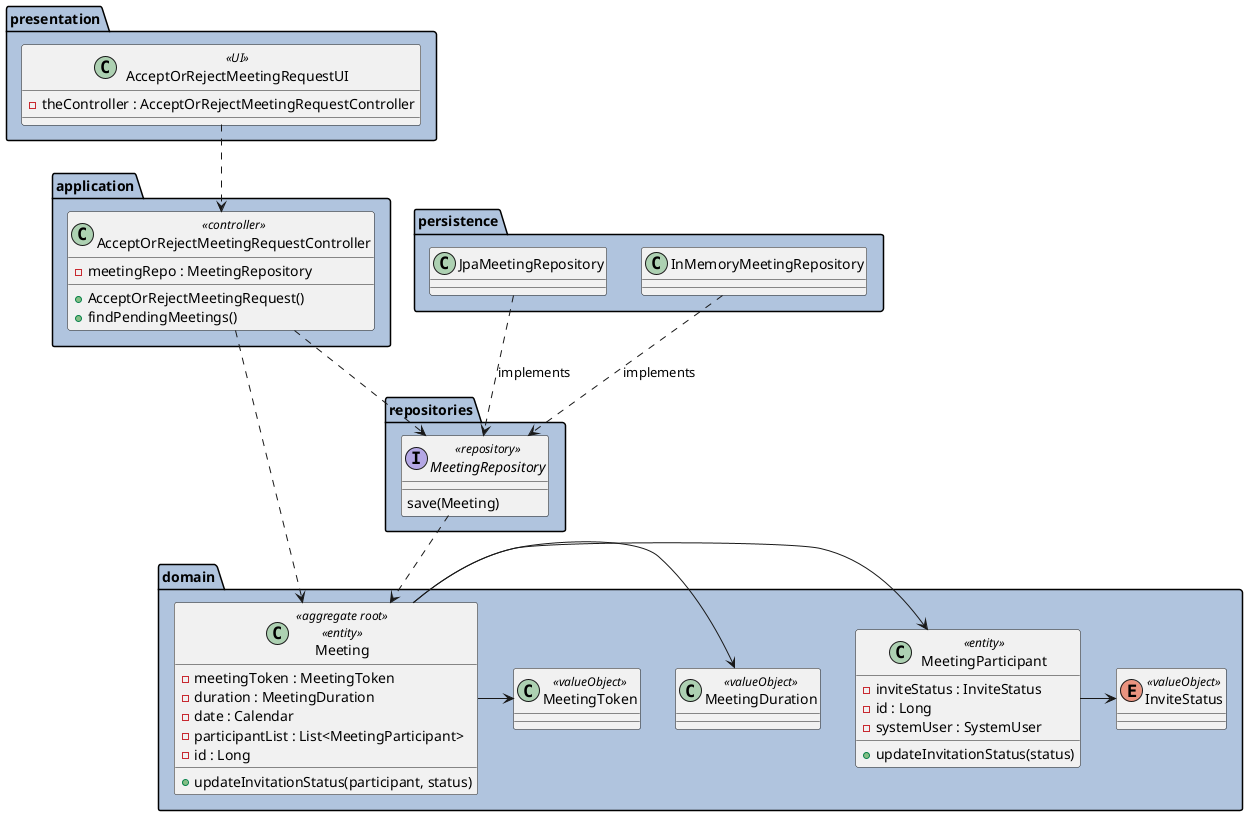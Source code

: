 @startuml
'https://plantuml.com/class-diagram

package "presentation" #LightSteelBlue {
    class AcceptOrRejectMeetingRequestUI <<UI>>{
    - theController : AcceptOrRejectMeetingRequestController
    }
}

package "domain" #LightSteelBlue {

    class Meeting <<aggregate root>> <<entity>>{
       - meetingToken : MeetingToken
        - duration : MeetingDuration
        - date : Calendar
        - participantList : List<MeetingParticipant>
        - id : Long
        +updateInvitationStatus(participant, status)

        }

         class MeetingParticipant <<entity>>{
         - inviteStatus : InviteStatus
         - id : Long
         - systemUser : SystemUser
         + updateInvitationStatus(status)
         }

         enum InviteStatus <<valueObject>> {

         }

         class MeetingDuration <<valueObject>> {

         }
          class MeetingToken <<valueObject>> {

          }
}

package "repositories" #LightSteelBlue {

    interface MeetingRepository <<repository>>{
    save(Meeting)
    }

}

package "application" #LightSteelBlue {
 class AcceptOrRejectMeetingRequestController <<controller>>{
    - meetingRepo : MeetingRepository

    +AcceptOrRejectMeetingRequest()
    +findPendingMeetings()
    }
}

package "persistence" #LightSteelBlue {
    class JpaMeetingRepository {
    }

    class InMemoryMeetingRepository {
    }

}

AcceptOrRejectMeetingRequestUI .-> AcceptOrRejectMeetingRequestController
AcceptOrRejectMeetingRequestController .-> MeetingRepository
AcceptOrRejectMeetingRequestController .-> Meeting
Meeting -> MeetingParticipant
Meeting -> MeetingDuration
Meeting -> MeetingToken
MeetingParticipant -> InviteStatus
MeetingRepository .-> Meeting
JpaMeetingRepository .-> MeetingRepository : implements
InMemoryMeetingRepository .-> MeetingRepository: implements



@enduml